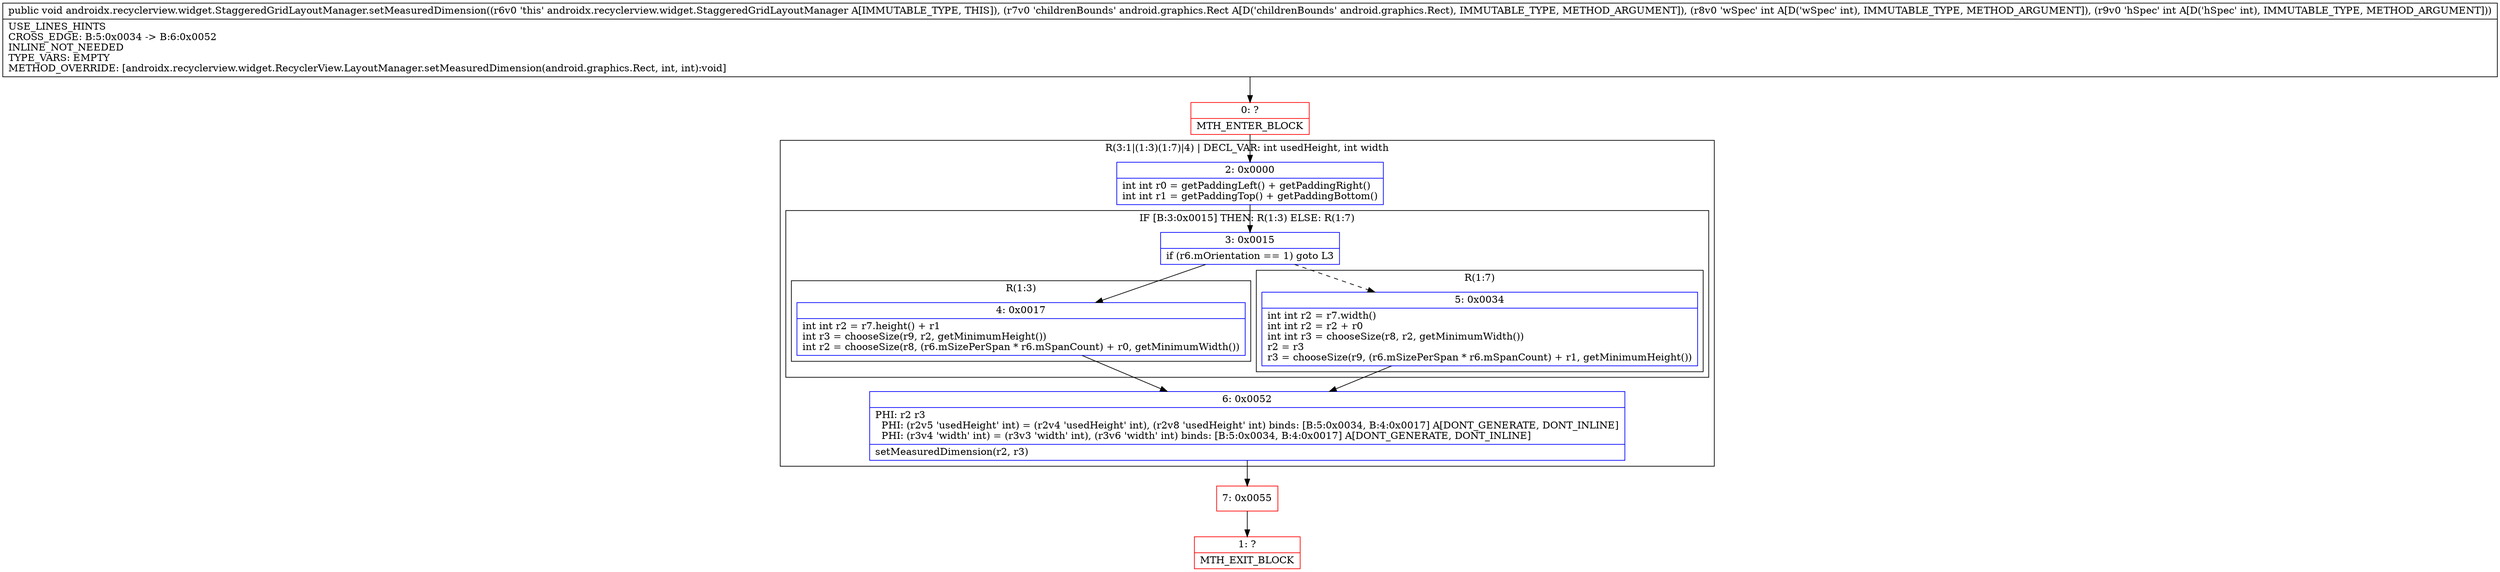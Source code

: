 digraph "CFG forandroidx.recyclerview.widget.StaggeredGridLayoutManager.setMeasuredDimension(Landroid\/graphics\/Rect;II)V" {
subgraph cluster_Region_64265189 {
label = "R(3:1|(1:3)(1:7)|4) | DECL_VAR: int usedHeight, int width\l";
node [shape=record,color=blue];
Node_2 [shape=record,label="{2\:\ 0x0000|int int r0 = getPaddingLeft() + getPaddingRight()\lint int r1 = getPaddingTop() + getPaddingBottom()\l}"];
subgraph cluster_IfRegion_1960028271 {
label = "IF [B:3:0x0015] THEN: R(1:3) ELSE: R(1:7)";
node [shape=record,color=blue];
Node_3 [shape=record,label="{3\:\ 0x0015|if (r6.mOrientation == 1) goto L3\l}"];
subgraph cluster_Region_1056278388 {
label = "R(1:3)";
node [shape=record,color=blue];
Node_4 [shape=record,label="{4\:\ 0x0017|int int r2 = r7.height() + r1\lint r3 = chooseSize(r9, r2, getMinimumHeight())\lint r2 = chooseSize(r8, (r6.mSizePerSpan * r6.mSpanCount) + r0, getMinimumWidth())\l}"];
}
subgraph cluster_Region_1977890191 {
label = "R(1:7)";
node [shape=record,color=blue];
Node_5 [shape=record,label="{5\:\ 0x0034|int int r2 = r7.width()\lint int r2 = r2 + r0\lint int r3 = chooseSize(r8, r2, getMinimumWidth())\lr2 = r3\lr3 = chooseSize(r9, (r6.mSizePerSpan * r6.mSpanCount) + r1, getMinimumHeight())\l}"];
}
}
Node_6 [shape=record,label="{6\:\ 0x0052|PHI: r2 r3 \l  PHI: (r2v5 'usedHeight' int) = (r2v4 'usedHeight' int), (r2v8 'usedHeight' int) binds: [B:5:0x0034, B:4:0x0017] A[DONT_GENERATE, DONT_INLINE]\l  PHI: (r3v4 'width' int) = (r3v3 'width' int), (r3v6 'width' int) binds: [B:5:0x0034, B:4:0x0017] A[DONT_GENERATE, DONT_INLINE]\l|setMeasuredDimension(r2, r3)\l}"];
}
Node_0 [shape=record,color=red,label="{0\:\ ?|MTH_ENTER_BLOCK\l}"];
Node_7 [shape=record,color=red,label="{7\:\ 0x0055}"];
Node_1 [shape=record,color=red,label="{1\:\ ?|MTH_EXIT_BLOCK\l}"];
MethodNode[shape=record,label="{public void androidx.recyclerview.widget.StaggeredGridLayoutManager.setMeasuredDimension((r6v0 'this' androidx.recyclerview.widget.StaggeredGridLayoutManager A[IMMUTABLE_TYPE, THIS]), (r7v0 'childrenBounds' android.graphics.Rect A[D('childrenBounds' android.graphics.Rect), IMMUTABLE_TYPE, METHOD_ARGUMENT]), (r8v0 'wSpec' int A[D('wSpec' int), IMMUTABLE_TYPE, METHOD_ARGUMENT]), (r9v0 'hSpec' int A[D('hSpec' int), IMMUTABLE_TYPE, METHOD_ARGUMENT]))  | USE_LINES_HINTS\lCROSS_EDGE: B:5:0x0034 \-\> B:6:0x0052\lINLINE_NOT_NEEDED\lTYPE_VARS: EMPTY\lMETHOD_OVERRIDE: [androidx.recyclerview.widget.RecyclerView.LayoutManager.setMeasuredDimension(android.graphics.Rect, int, int):void]\l}"];
MethodNode -> Node_0;Node_2 -> Node_3;
Node_3 -> Node_4;
Node_3 -> Node_5[style=dashed];
Node_4 -> Node_6;
Node_5 -> Node_6;
Node_6 -> Node_7;
Node_0 -> Node_2;
Node_7 -> Node_1;
}

